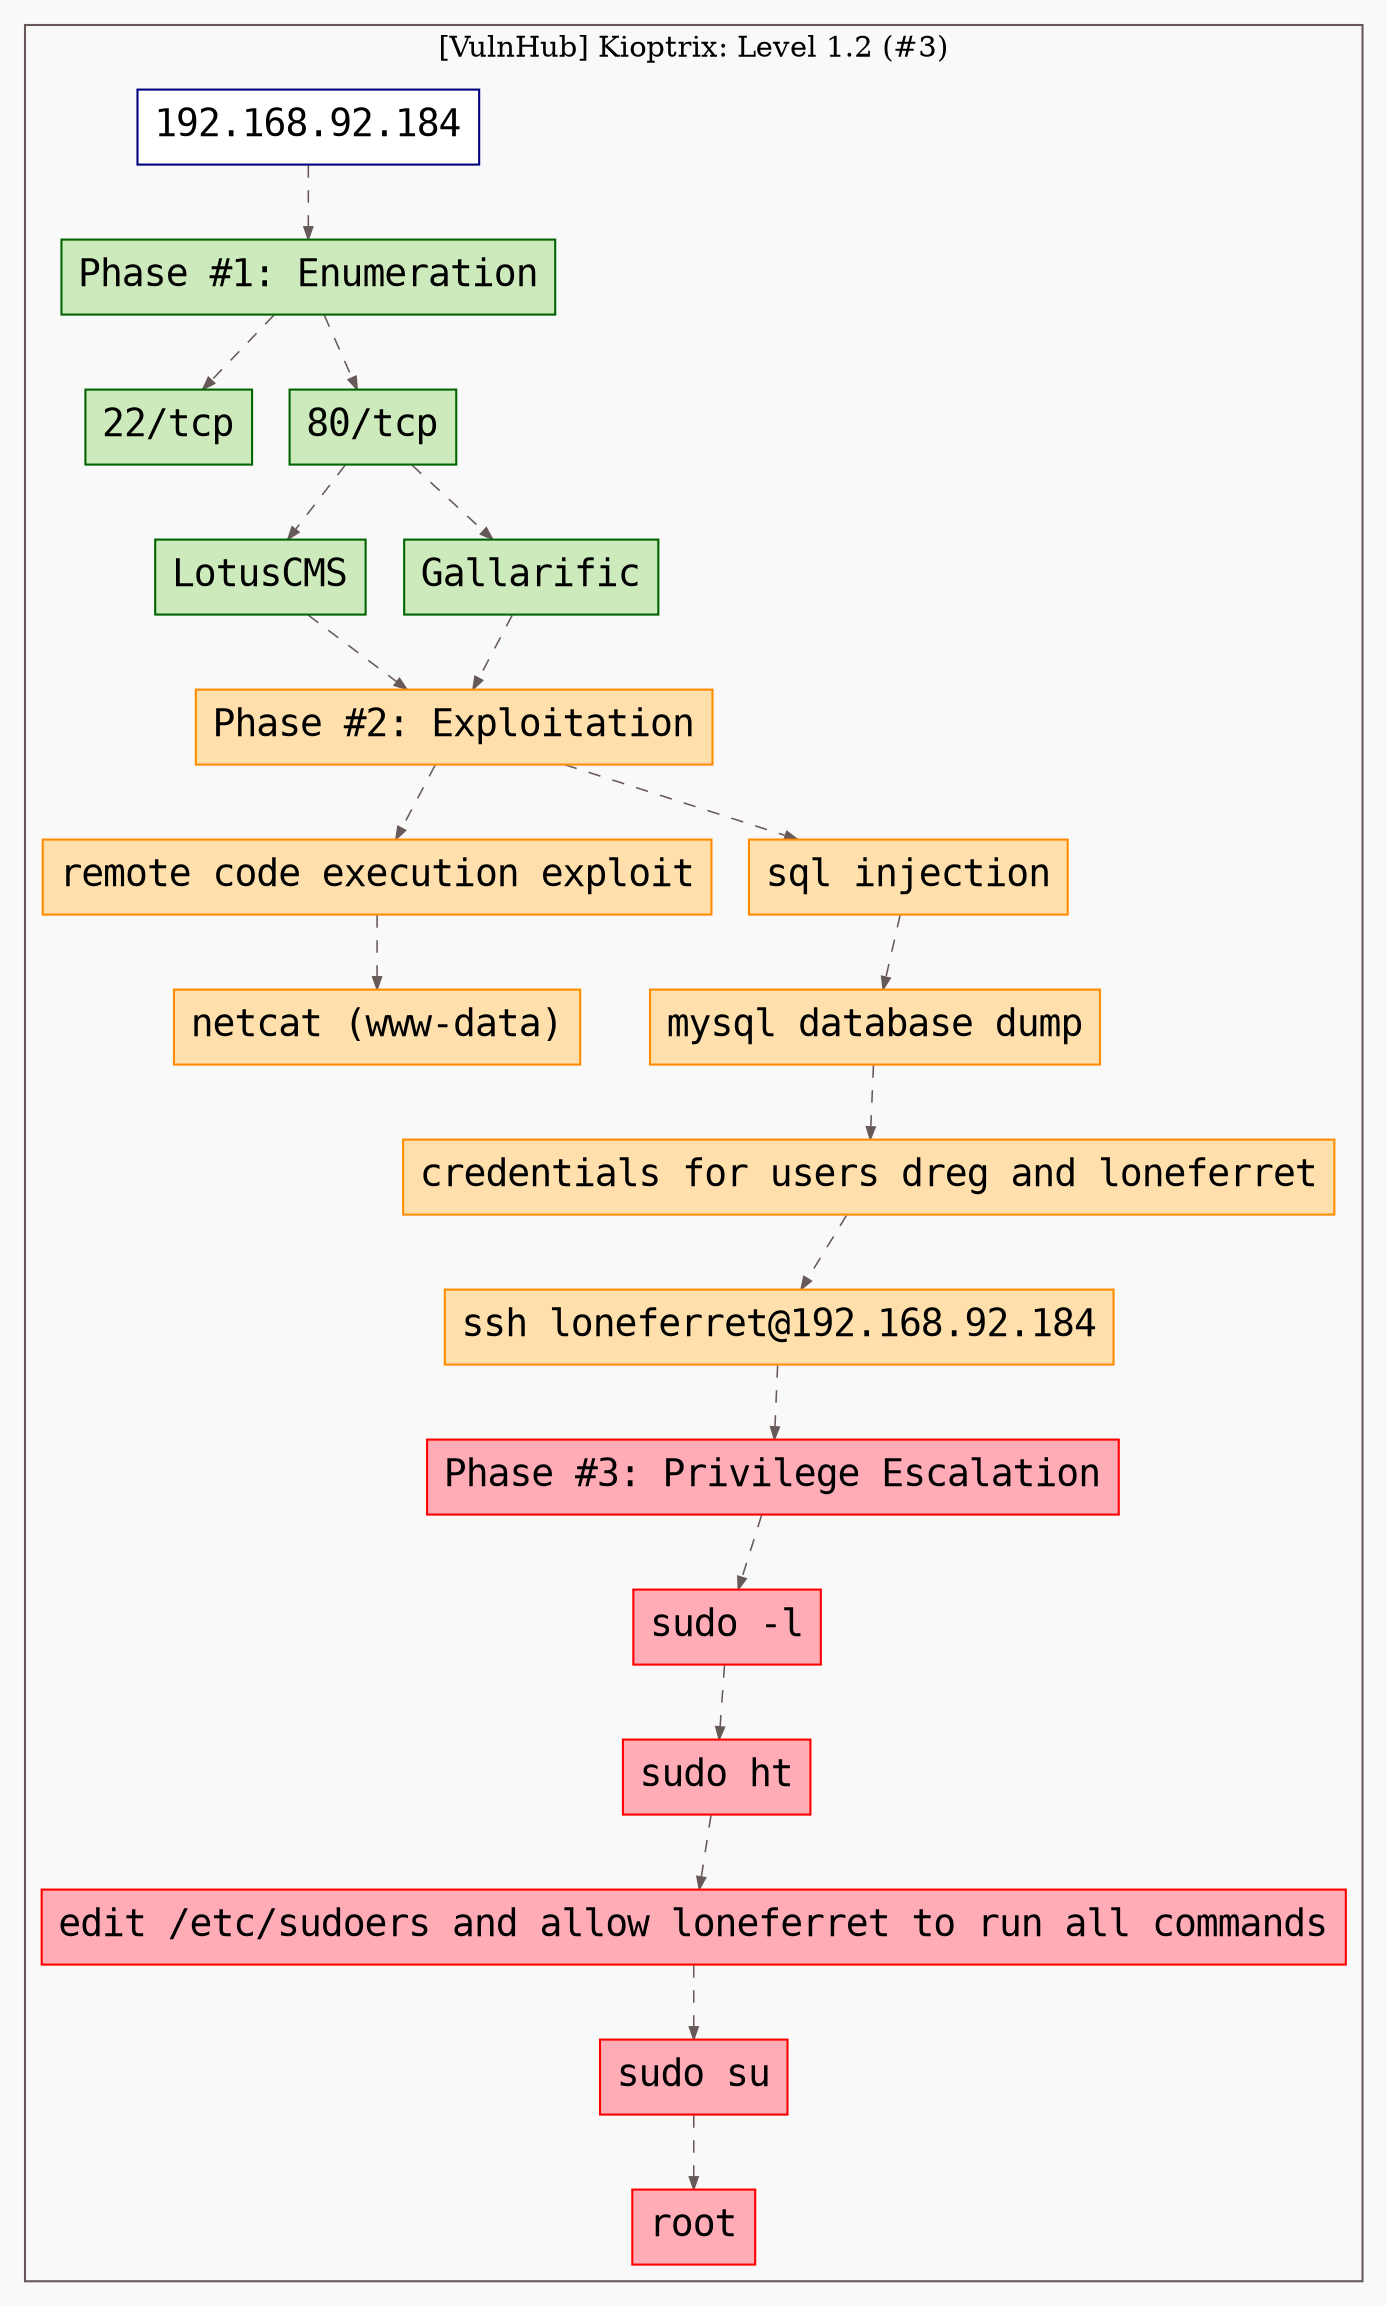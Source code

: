 digraph G {
  #rankdir=LR;
  nodesdictep=1.0; splines="line"; K=0.6; overlap=scale; fixedsize=true; resolution=72; bgcolor="#f9f9f9"; outputorder="edgesfirst";
  node [fontname="courier" fontsize=18 shape=box width=0.25 fillcolor="white" style="filled,solid"];
  edge [style=dashed color="#665957" penwidth=0.75 arrowsize=0.6];

  0[label="192.168.92.184" color="navyblue" fillcolor="#ffffff" tooltip="[VulnHub] Kioptrix: Level 1.2 (#3)"];
  10[label="Phase #3: Privilege Escalation" color="red" fillcolor="#ffacb7" tooltip="Phase #3:Privilege Escalation"];
  11[label="sudo -l" color="red" fillcolor="#ffacb7" tooltip="Phase #3:Privilege Escalation"];
  12[label="sudo ht" color="red" fillcolor="#ffacb7" tooltip="Phase #3:Privilege Escalation"];
  13[label="edit /etc/sudoers and allow loneferret to run all commands" color="red" fillcolor="#ffacb7" tooltip="Phase #3:Privilege Escalation"];
  14[label="sudo su" color="red" fillcolor="#ffacb7" tooltip="Phase #3:Privilege Escalation"];
  15[label="root" color="red" fillcolor="#ffacb7" tooltip="Phase #3:Privilege Escalation"];
  16[label="LotusCMS" color="darkgreen" fillcolor="#cceabb" tooltip="Phase #1:Enumeration"];
  17[label="remote code execution exploit" color="darkorange" fillcolor="#ffe0ac" tooltip="Phase #2:Exploitation"];
  18[label="netcat (www-data)" color="darkorange" fillcolor="#ffe0ac" tooltip="Phase #2:Exploitation"];
  1[label="Phase #1: Enumeration" color="darkgreen" fillcolor="#cceabb" tooltip="Phase #1:Enumeration"];
  2[label="22/tcp" color="darkgreen" fillcolor="#cceabb" tooltip="Phase #1:Enumeration"];
  3[label="80/tcp" color="darkgreen" fillcolor="#cceabb" tooltip="Phase #1:Enumeration"];
  4[label="Gallarific" color="darkgreen" fillcolor="#cceabb" tooltip="Phase #1:Enumeration"];
  5[label="Phase #2: Exploitation" color="darkorange" fillcolor="#ffe0ac" tooltip="Phase #2:Exploitation"];
  6[label="sql injection" color="darkorange" fillcolor="#ffe0ac" tooltip="Phase #2:Exploitation"];
  7[label="mysql database dump" color="darkorange" fillcolor="#ffe0ac" tooltip="Phase #2:Exploitation"];
  8[label="credentials for users dreg and loneferret" color="darkorange" fillcolor="#ffe0ac" tooltip="Phase #2:Exploitation"];
  9[label="ssh loneferret@192.168.92.184" color="darkorange" fillcolor="#ffe0ac" tooltip="Phase #2:Exploitation"];

  subgraph cluster_0 {
    node [style="filled,solid"];
    label = "[VulnHub] Kioptrix: Level 1.2 (#3)";
    color = "#665957";
    0 -> 1 [color="#665957"];
    1 -> 2 [color="#665957"];
    1 -> 3 [color="#665957"];
    10 -> 11 [color="#665957"];
    11 -> 12 [color="#665957"];
    12 -> 13 [color="#665957"];
    13 -> 14 [color="#665957"];
    14 -> 15 [color="#665957"];
    16 -> 5 [color="#665957"];
    17 -> 18 [color="#665957"];
    3 -> 16 [color="#665957"];
    3 -> 4 [color="#665957"];
    4 -> 5 [color="#665957"];
    5 -> 17 [color="#665957"];
    5 -> 6 [color="#665957"];
    6 -> 7 [color="#665957"];
    7 -> 8 [color="#665957"];
    8 -> 9 [color="#665957"];
    9 -> 10 [color="#665957"];
  }
}
